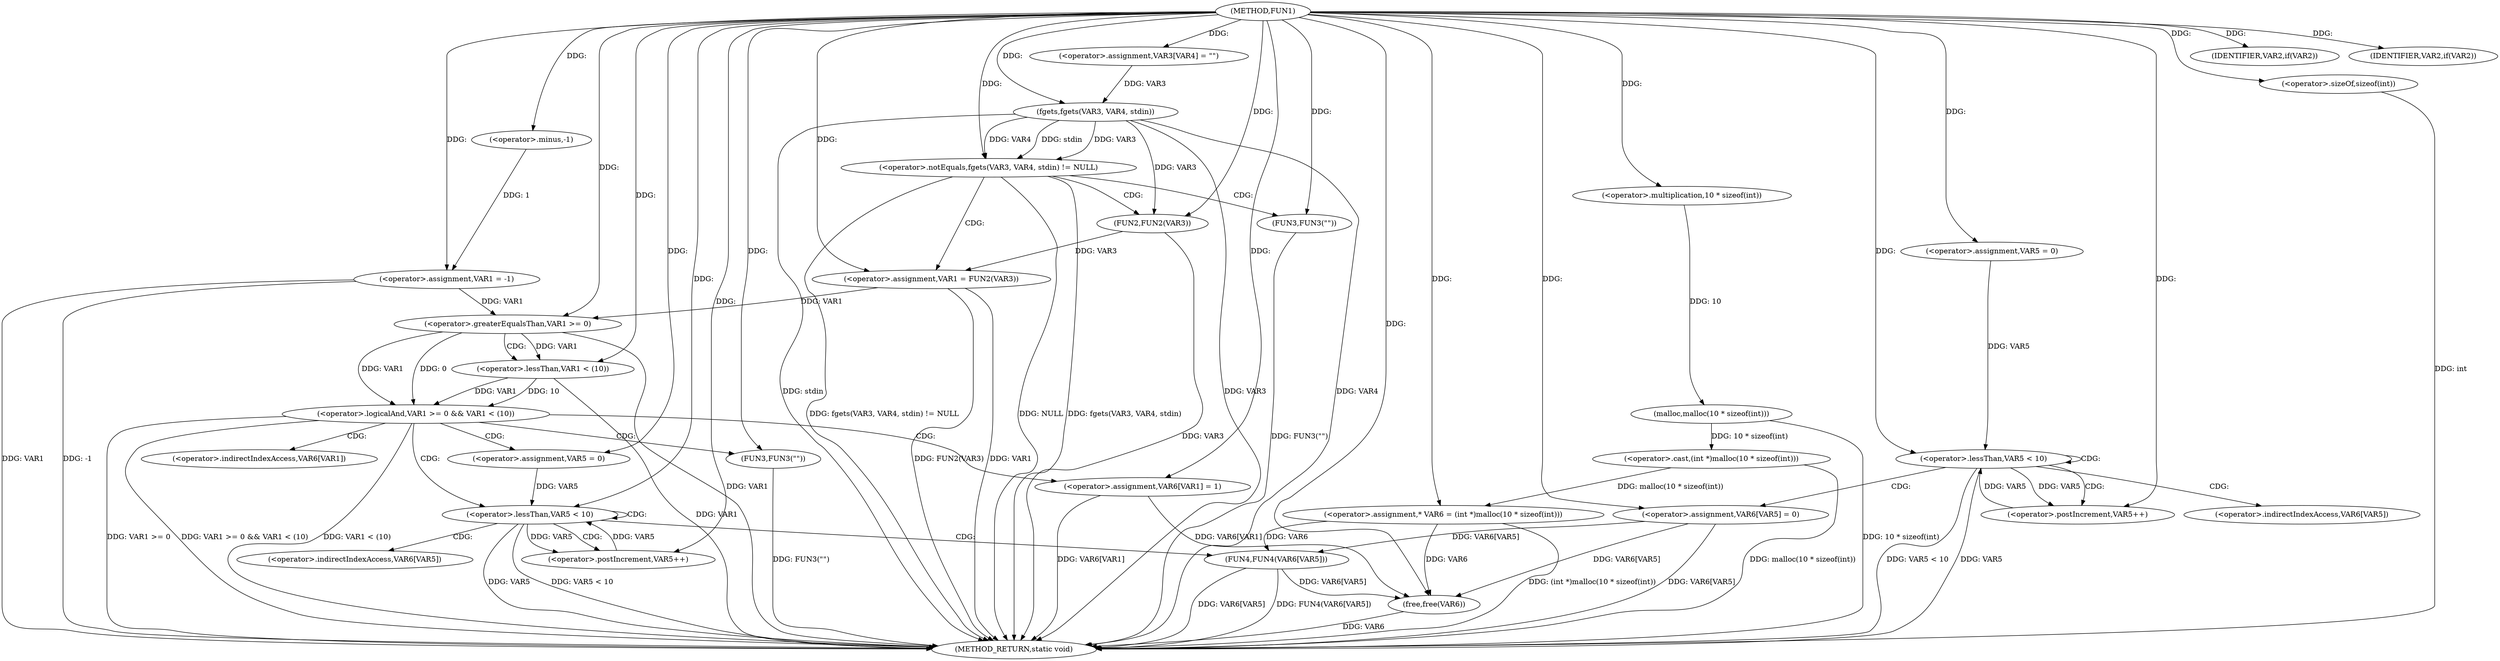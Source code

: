 digraph FUN1 {  
"1000100" [label = "(METHOD,FUN1)" ]
"1000195" [label = "(METHOD_RETURN,static void)" ]
"1000103" [label = "(<operator>.assignment,VAR1 = -1)" ]
"1000105" [label = "(<operator>.minus,-1)" ]
"1000108" [label = "(IDENTIFIER,VAR2,if(VAR2))" ]
"1000112" [label = "(<operator>.assignment,VAR3[VAR4] = \"\")" ]
"1000116" [label = "(<operator>.notEquals,fgets(VAR3, VAR4, stdin) != NULL)" ]
"1000117" [label = "(fgets,fgets(VAR3, VAR4, stdin))" ]
"1000123" [label = "(<operator>.assignment,VAR1 = FUN2(VAR3))" ]
"1000125" [label = "(FUN2,FUN2(VAR3))" ]
"1000129" [label = "(FUN3,FUN3(\"\"))" ]
"1000132" [label = "(IDENTIFIER,VAR2,if(VAR2))" ]
"1000137" [label = "(<operator>.assignment,* VAR6 = (int *)malloc(10 * sizeof(int)))" ]
"1000139" [label = "(<operator>.cast,(int *)malloc(10 * sizeof(int)))" ]
"1000141" [label = "(malloc,malloc(10 * sizeof(int)))" ]
"1000142" [label = "(<operator>.multiplication,10 * sizeof(int))" ]
"1000144" [label = "(<operator>.sizeOf,sizeof(int))" ]
"1000147" [label = "(<operator>.assignment,VAR5 = 0)" ]
"1000150" [label = "(<operator>.lessThan,VAR5 < 10)" ]
"1000153" [label = "(<operator>.postIncrement,VAR5++)" ]
"1000156" [label = "(<operator>.assignment,VAR6[VAR5] = 0)" ]
"1000162" [label = "(<operator>.logicalAnd,VAR1 >= 0 && VAR1 < (10))" ]
"1000163" [label = "(<operator>.greaterEqualsThan,VAR1 >= 0)" ]
"1000166" [label = "(<operator>.lessThan,VAR1 < (10))" ]
"1000170" [label = "(<operator>.assignment,VAR6[VAR1] = 1)" ]
"1000176" [label = "(<operator>.assignment,VAR5 = 0)" ]
"1000179" [label = "(<operator>.lessThan,VAR5 < 10)" ]
"1000182" [label = "(<operator>.postIncrement,VAR5++)" ]
"1000185" [label = "(FUN4,FUN4(VAR6[VAR5]))" ]
"1000191" [label = "(FUN3,FUN3(\"\"))" ]
"1000193" [label = "(free,free(VAR6))" ]
"1000157" [label = "(<operator>.indirectIndexAccess,VAR6[VAR5])" ]
"1000171" [label = "(<operator>.indirectIndexAccess,VAR6[VAR1])" ]
"1000186" [label = "(<operator>.indirectIndexAccess,VAR6[VAR5])" ]
  "1000141" -> "1000195"  [ label = "DDG: 10 * sizeof(int)"] 
  "1000185" -> "1000195"  [ label = "DDG: FUN4(VAR6[VAR5])"] 
  "1000150" -> "1000195"  [ label = "DDG: VAR5"] 
  "1000156" -> "1000195"  [ label = "DDG: VAR6[VAR5]"] 
  "1000103" -> "1000195"  [ label = "DDG: -1"] 
  "1000162" -> "1000195"  [ label = "DDG: VAR1 < (10)"] 
  "1000117" -> "1000195"  [ label = "DDG: VAR3"] 
  "1000117" -> "1000195"  [ label = "DDG: VAR4"] 
  "1000123" -> "1000195"  [ label = "DDG: VAR1"] 
  "1000116" -> "1000195"  [ label = "DDG: fgets(VAR3, VAR4, stdin)"] 
  "1000163" -> "1000195"  [ label = "DDG: VAR1"] 
  "1000185" -> "1000195"  [ label = "DDG: VAR6[VAR5]"] 
  "1000125" -> "1000195"  [ label = "DDG: VAR3"] 
  "1000123" -> "1000195"  [ label = "DDG: FUN2(VAR3)"] 
  "1000193" -> "1000195"  [ label = "DDG: VAR6"] 
  "1000179" -> "1000195"  [ label = "DDG: VAR5 < 10"] 
  "1000103" -> "1000195"  [ label = "DDG: VAR1"] 
  "1000139" -> "1000195"  [ label = "DDG: malloc(10 * sizeof(int))"] 
  "1000137" -> "1000195"  [ label = "DDG: (int *)malloc(10 * sizeof(int))"] 
  "1000129" -> "1000195"  [ label = "DDG: FUN3(\"\")"] 
  "1000166" -> "1000195"  [ label = "DDG: VAR1"] 
  "1000191" -> "1000195"  [ label = "DDG: FUN3(\"\")"] 
  "1000116" -> "1000195"  [ label = "DDG: NULL"] 
  "1000179" -> "1000195"  [ label = "DDG: VAR5"] 
  "1000117" -> "1000195"  [ label = "DDG: stdin"] 
  "1000144" -> "1000195"  [ label = "DDG: int"] 
  "1000170" -> "1000195"  [ label = "DDG: VAR6[VAR1]"] 
  "1000150" -> "1000195"  [ label = "DDG: VAR5 < 10"] 
  "1000162" -> "1000195"  [ label = "DDG: VAR1 >= 0"] 
  "1000162" -> "1000195"  [ label = "DDG: VAR1 >= 0 && VAR1 < (10)"] 
  "1000116" -> "1000195"  [ label = "DDG: fgets(VAR3, VAR4, stdin) != NULL"] 
  "1000105" -> "1000103"  [ label = "DDG: 1"] 
  "1000100" -> "1000103"  [ label = "DDG: "] 
  "1000100" -> "1000105"  [ label = "DDG: "] 
  "1000100" -> "1000108"  [ label = "DDG: "] 
  "1000100" -> "1000112"  [ label = "DDG: "] 
  "1000117" -> "1000116"  [ label = "DDG: VAR3"] 
  "1000117" -> "1000116"  [ label = "DDG: VAR4"] 
  "1000117" -> "1000116"  [ label = "DDG: stdin"] 
  "1000112" -> "1000117"  [ label = "DDG: VAR3"] 
  "1000100" -> "1000117"  [ label = "DDG: "] 
  "1000100" -> "1000116"  [ label = "DDG: "] 
  "1000125" -> "1000123"  [ label = "DDG: VAR3"] 
  "1000100" -> "1000123"  [ label = "DDG: "] 
  "1000117" -> "1000125"  [ label = "DDG: VAR3"] 
  "1000100" -> "1000125"  [ label = "DDG: "] 
  "1000100" -> "1000129"  [ label = "DDG: "] 
  "1000100" -> "1000132"  [ label = "DDG: "] 
  "1000139" -> "1000137"  [ label = "DDG: malloc(10 * sizeof(int))"] 
  "1000100" -> "1000137"  [ label = "DDG: "] 
  "1000141" -> "1000139"  [ label = "DDG: 10 * sizeof(int)"] 
  "1000142" -> "1000141"  [ label = "DDG: 10"] 
  "1000100" -> "1000142"  [ label = "DDG: "] 
  "1000100" -> "1000144"  [ label = "DDG: "] 
  "1000100" -> "1000147"  [ label = "DDG: "] 
  "1000147" -> "1000150"  [ label = "DDG: VAR5"] 
  "1000153" -> "1000150"  [ label = "DDG: VAR5"] 
  "1000100" -> "1000150"  [ label = "DDG: "] 
  "1000150" -> "1000153"  [ label = "DDG: VAR5"] 
  "1000100" -> "1000153"  [ label = "DDG: "] 
  "1000100" -> "1000156"  [ label = "DDG: "] 
  "1000163" -> "1000162"  [ label = "DDG: VAR1"] 
  "1000163" -> "1000162"  [ label = "DDG: 0"] 
  "1000103" -> "1000163"  [ label = "DDG: VAR1"] 
  "1000123" -> "1000163"  [ label = "DDG: VAR1"] 
  "1000100" -> "1000163"  [ label = "DDG: "] 
  "1000166" -> "1000162"  [ label = "DDG: VAR1"] 
  "1000166" -> "1000162"  [ label = "DDG: 10"] 
  "1000163" -> "1000166"  [ label = "DDG: VAR1"] 
  "1000100" -> "1000166"  [ label = "DDG: "] 
  "1000100" -> "1000170"  [ label = "DDG: "] 
  "1000100" -> "1000176"  [ label = "DDG: "] 
  "1000176" -> "1000179"  [ label = "DDG: VAR5"] 
  "1000182" -> "1000179"  [ label = "DDG: VAR5"] 
  "1000100" -> "1000179"  [ label = "DDG: "] 
  "1000179" -> "1000182"  [ label = "DDG: VAR5"] 
  "1000100" -> "1000182"  [ label = "DDG: "] 
  "1000156" -> "1000185"  [ label = "DDG: VAR6[VAR5]"] 
  "1000137" -> "1000185"  [ label = "DDG: VAR6"] 
  "1000100" -> "1000191"  [ label = "DDG: "] 
  "1000185" -> "1000193"  [ label = "DDG: VAR6[VAR5]"] 
  "1000156" -> "1000193"  [ label = "DDG: VAR6[VAR5]"] 
  "1000170" -> "1000193"  [ label = "DDG: VAR6[VAR1]"] 
  "1000137" -> "1000193"  [ label = "DDG: VAR6"] 
  "1000100" -> "1000193"  [ label = "DDG: "] 
  "1000116" -> "1000125"  [ label = "CDG: "] 
  "1000116" -> "1000129"  [ label = "CDG: "] 
  "1000116" -> "1000123"  [ label = "CDG: "] 
  "1000150" -> "1000153"  [ label = "CDG: "] 
  "1000150" -> "1000156"  [ label = "CDG: "] 
  "1000150" -> "1000150"  [ label = "CDG: "] 
  "1000150" -> "1000157"  [ label = "CDG: "] 
  "1000162" -> "1000191"  [ label = "CDG: "] 
  "1000162" -> "1000170"  [ label = "CDG: "] 
  "1000162" -> "1000171"  [ label = "CDG: "] 
  "1000162" -> "1000179"  [ label = "CDG: "] 
  "1000162" -> "1000176"  [ label = "CDG: "] 
  "1000163" -> "1000166"  [ label = "CDG: "] 
  "1000179" -> "1000182"  [ label = "CDG: "] 
  "1000179" -> "1000186"  [ label = "CDG: "] 
  "1000179" -> "1000179"  [ label = "CDG: "] 
  "1000179" -> "1000185"  [ label = "CDG: "] 
}
